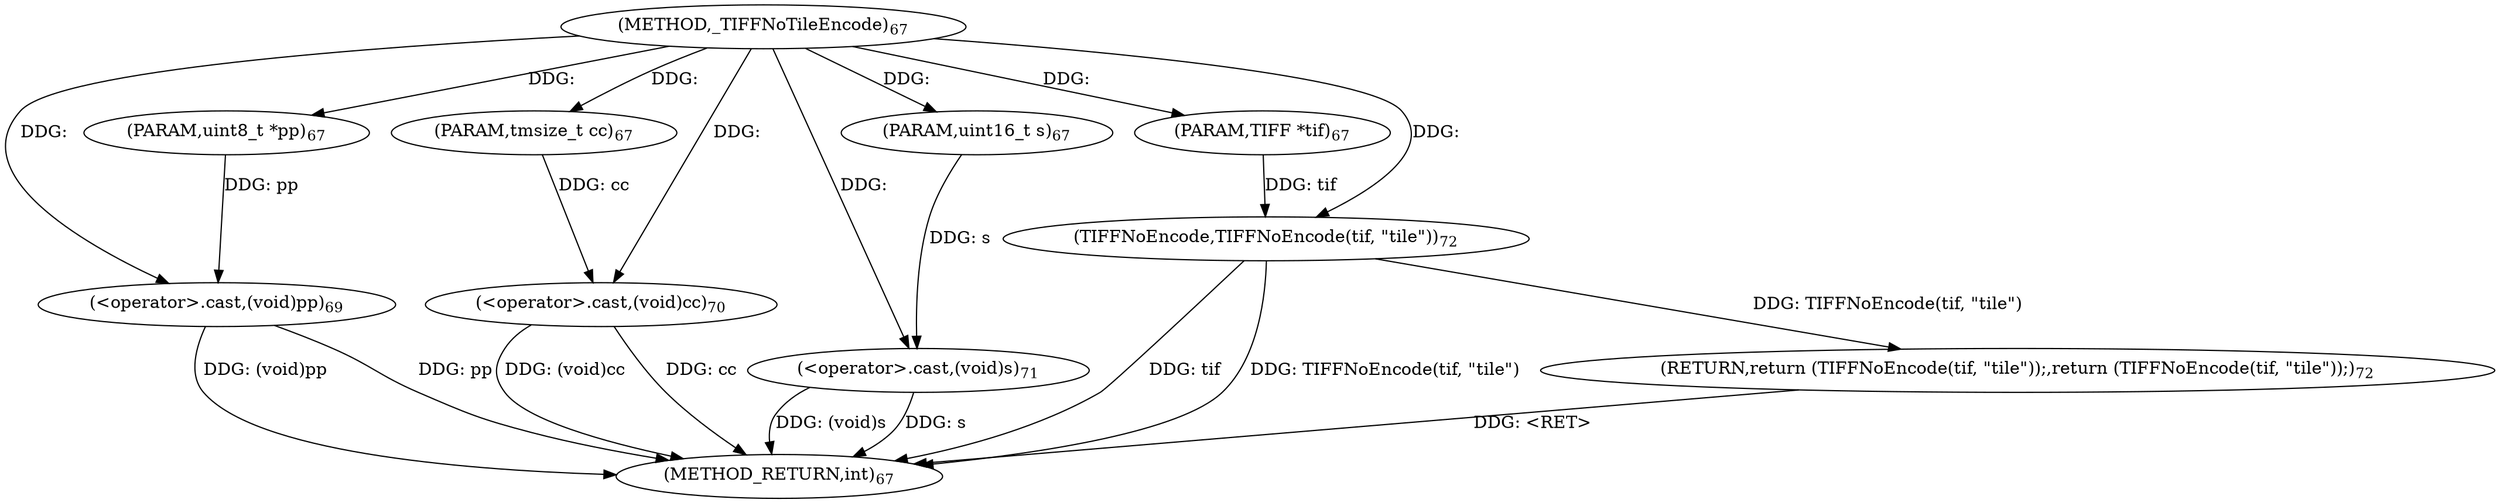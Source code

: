 digraph "_TIFFNoTileEncode" {  
"1780" [label = <(METHOD,_TIFFNoTileEncode)<SUB>67</SUB>> ]
"1799" [label = <(METHOD_RETURN,int)<SUB>67</SUB>> ]
"1781" [label = <(PARAM,TIFF *tif)<SUB>67</SUB>> ]
"1782" [label = <(PARAM,uint8_t *pp)<SUB>67</SUB>> ]
"1783" [label = <(PARAM,tmsize_t cc)<SUB>67</SUB>> ]
"1784" [label = <(PARAM,uint16_t s)<SUB>67</SUB>> ]
"1786" [label = <(&lt;operator&gt;.cast,(void)pp)<SUB>69</SUB>> ]
"1789" [label = <(&lt;operator&gt;.cast,(void)cc)<SUB>70</SUB>> ]
"1792" [label = <(&lt;operator&gt;.cast,(void)s)<SUB>71</SUB>> ]
"1795" [label = <(RETURN,return (TIFFNoEncode(tif, &quot;tile&quot;));,return (TIFFNoEncode(tif, &quot;tile&quot;));)<SUB>72</SUB>> ]
"1796" [label = <(TIFFNoEncode,TIFFNoEncode(tif, &quot;tile&quot;))<SUB>72</SUB>> ]
  "1795" -> "1799"  [ label = "DDG: &lt;RET&gt;"] 
  "1786" -> "1799"  [ label = "DDG: pp"] 
  "1786" -> "1799"  [ label = "DDG: (void)pp"] 
  "1789" -> "1799"  [ label = "DDG: cc"] 
  "1789" -> "1799"  [ label = "DDG: (void)cc"] 
  "1792" -> "1799"  [ label = "DDG: s"] 
  "1792" -> "1799"  [ label = "DDG: (void)s"] 
  "1796" -> "1799"  [ label = "DDG: tif"] 
  "1796" -> "1799"  [ label = "DDG: TIFFNoEncode(tif, &quot;tile&quot;)"] 
  "1780" -> "1781"  [ label = "DDG: "] 
  "1780" -> "1782"  [ label = "DDG: "] 
  "1780" -> "1783"  [ label = "DDG: "] 
  "1780" -> "1784"  [ label = "DDG: "] 
  "1782" -> "1786"  [ label = "DDG: pp"] 
  "1780" -> "1786"  [ label = "DDG: "] 
  "1783" -> "1789"  [ label = "DDG: cc"] 
  "1780" -> "1789"  [ label = "DDG: "] 
  "1784" -> "1792"  [ label = "DDG: s"] 
  "1780" -> "1792"  [ label = "DDG: "] 
  "1796" -> "1795"  [ label = "DDG: TIFFNoEncode(tif, &quot;tile&quot;)"] 
  "1781" -> "1796"  [ label = "DDG: tif"] 
  "1780" -> "1796"  [ label = "DDG: "] 
}
